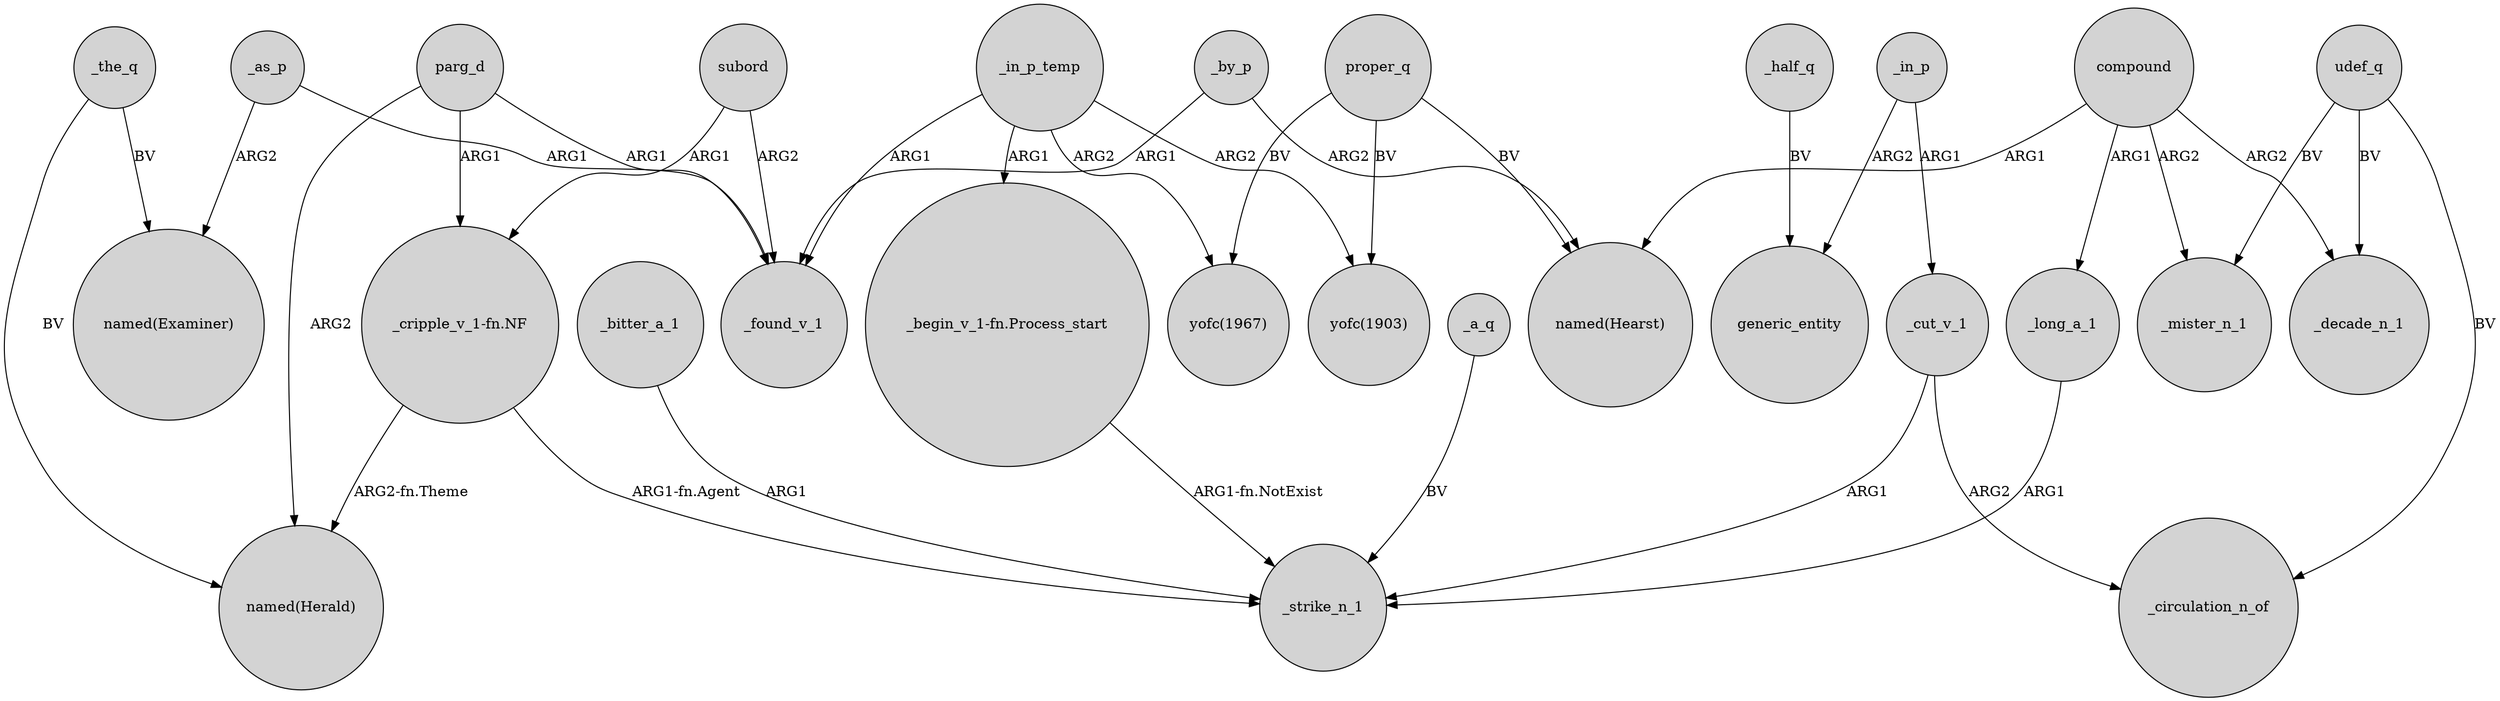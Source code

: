 digraph {
	node [shape=circle style=filled]
	"_cripple_v_1-fn.NF" -> "named(Herald)" [label="ARG2-fn.Theme"]
	_in_p_temp -> "yofc(1967)" [label=ARG2]
	proper_q -> "yofc(1967)" [label=BV]
	compound -> _long_a_1 [label=ARG1]
	parg_d -> "_cripple_v_1-fn.NF" [label=ARG1]
	_as_p -> _found_v_1 [label=ARG1]
	compound -> "named(Hearst)" [label=ARG1]
	_the_q -> "named(Examiner)" [label=BV]
	_as_p -> "named(Examiner)" [label=ARG2]
	subord -> "_cripple_v_1-fn.NF" [label=ARG1]
	compound -> _mister_n_1 [label=ARG2]
	subord -> _found_v_1 [label=ARG2]
	_bitter_a_1 -> _strike_n_1 [label=ARG1]
	udef_q -> _mister_n_1 [label=BV]
	_the_q -> "named(Herald)" [label=BV]
	udef_q -> _circulation_n_of [label=BV]
	_a_q -> _strike_n_1 [label=BV]
	parg_d -> _found_v_1 [label=ARG1]
	parg_d -> "named(Herald)" [label=ARG2]
	_by_p -> "named(Hearst)" [label=ARG2]
	_half_q -> generic_entity [label=BV]
	_in_p_temp -> _found_v_1 [label=ARG1]
	_in_p_temp -> "_begin_v_1-fn.Process_start" [label=ARG1]
	"_begin_v_1-fn.Process_start" -> _strike_n_1 [label="ARG1-fn.NotExist"]
	_in_p_temp -> "yofc(1903)" [label=ARG2]
	"_cripple_v_1-fn.NF" -> _strike_n_1 [label="ARG1-fn.Agent"]
	_in_p -> _cut_v_1 [label=ARG1]
	proper_q -> "named(Hearst)" [label=BV]
	_by_p -> _found_v_1 [label=ARG1]
	_cut_v_1 -> _strike_n_1 [label=ARG1]
	_in_p -> generic_entity [label=ARG2]
	compound -> _decade_n_1 [label=ARG2]
	_long_a_1 -> _strike_n_1 [label=ARG1]
	udef_q -> _decade_n_1 [label=BV]
	proper_q -> "yofc(1903)" [label=BV]
	_cut_v_1 -> _circulation_n_of [label=ARG2]
}
